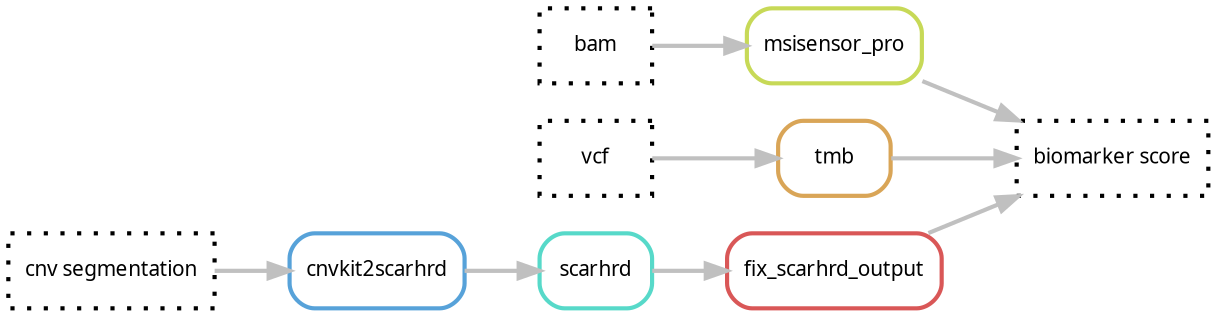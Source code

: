 digraph snakemake_dag {
	rankdir="LR"
    graph[bgcolor=white, margin=0];
    node[shape=box, style=rounded, fontname=sans,                 fontsize=10, penwidth=2];
    edge[penwidth=2, color=grey];
	0[label = "biomarker score", color = "0.0 0.0 0.0", style="dotted"];
	1[label = "msisensor_pro", color = "0.19 0.6 0.85", style="rounded"];
	2[label = "tmb", color = "0.10 0.6 0.85", style="rounded"];
	3[label = "fix_scarhrd_output", color = "0.00 0.6 0.85", style="rounded"];
	4[label = "scarhrd", color = "0.48 0.6 0.85", style="rounded"];
	5[label = "cnvkit2scarhrd", color = "0.57 0.6 0.85", style="rounded"];
	6[label = "vcf", color = "0.0 0.0 0.0", style="dotted"];
	7[label = "bam", color = "0.0 0.0 0.0", style="dotted"];
	8[label = "cnv segmentation", color = "0.0 0.0 0.0", style="dotted"];
	2 -> 0
	1 -> 0
	3 -> 0
	4 -> 3
	5 -> 4
	6 -> 2
	7 -> 1
	8 -> 5
}            
